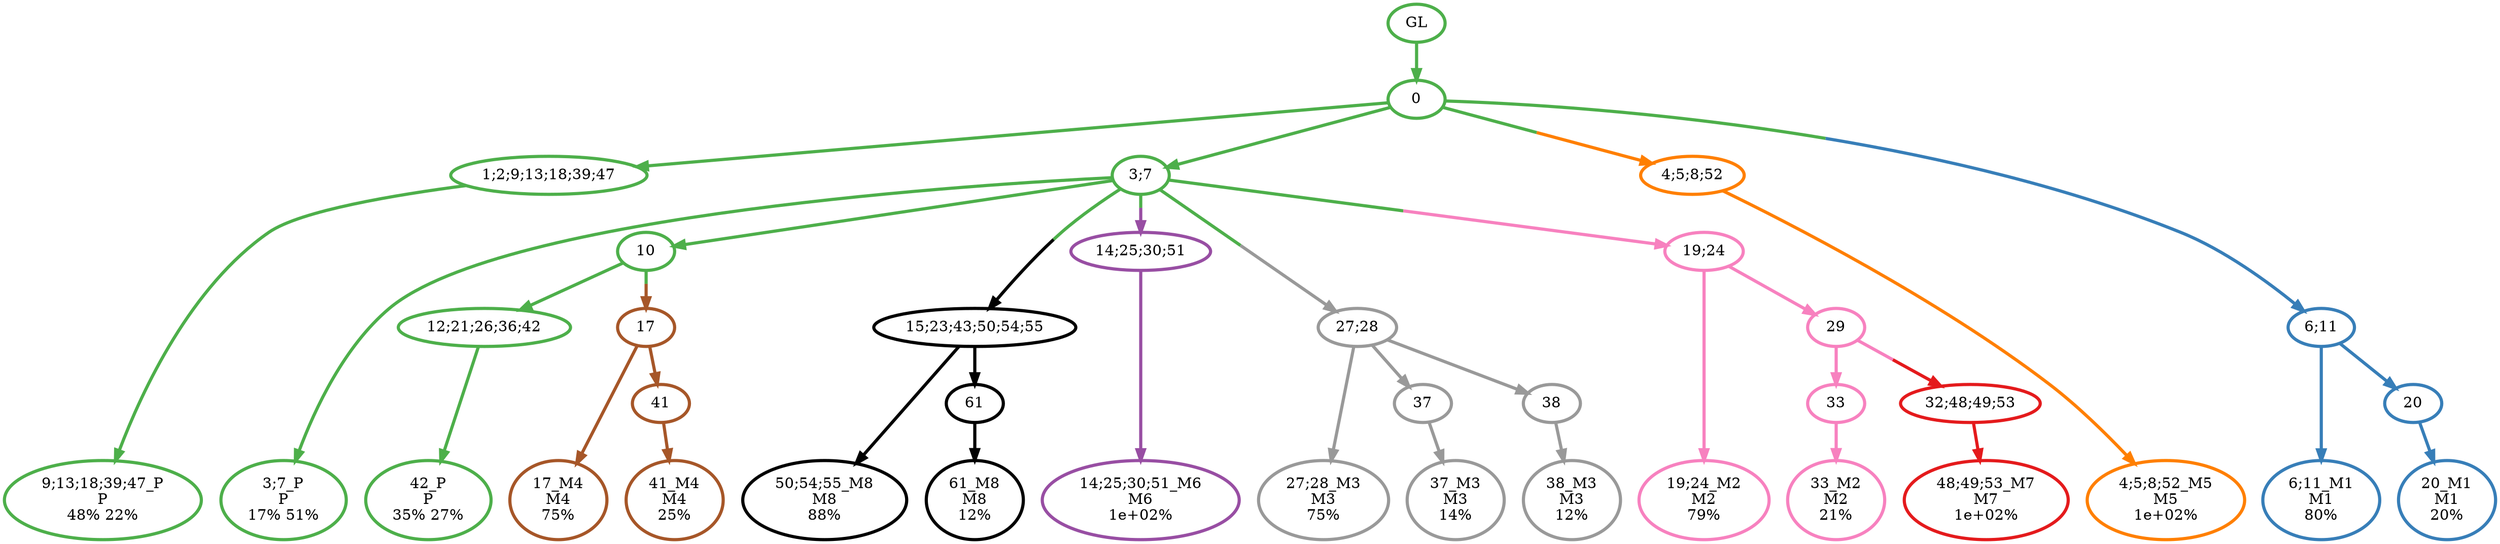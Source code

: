 digraph T {
	{
		rank=same
		34 [penwidth=3,colorscheme=set19,color=3,label="9;13;18;39;47_P\nP\n48% 22%"]
		32 [penwidth=3,colorscheme=set19,color=3,label="3;7_P\nP\n17% 51%"]
		29 [penwidth=3,colorscheme=set19,color=3,label="42_P\nP\n35% 27%"]
		28 [penwidth=3,colorscheme=set19,color=2,label="6;11_M1\nM1\n80%"]
		26 [penwidth=3,colorscheme=set19,color=2,label="20_M1\nM1\n20%"]
		25 [penwidth=3,colorscheme=set19,color=8,label="19;24_M2\nM2\n79%"]
		22 [penwidth=3,colorscheme=set19,color=8,label="33_M2\nM2\n21%"]
		21 [penwidth=3,colorscheme=set19,color=9,label="27;28_M3\nM3\n75%"]
		19 [penwidth=3,colorscheme=set19,color=9,label="37_M3\nM3\n14%"]
		17 [penwidth=3,colorscheme=set19,color=9,label="38_M3\nM3\n12%"]
		16 [penwidth=3,colorscheme=set19,color=7,label="17_M4\nM4\n75%"]
		14 [penwidth=3,colorscheme=set19,color=7,label="41_M4\nM4\n25%"]
		13 [penwidth=3,colorscheme=set19,color=5,label="4;5;8;52_M5\nM5\n1e+02%"]
		12 [penwidth=3,colorscheme=set19,color=4,label="14;25;30;51_M6\nM6\n1e+02%"]
		11 [penwidth=3,colorscheme=set19,color=1,label="48;49;53_M7\nM7\n1e+02%"]
		10 [penwidth=3,colorscheme=set19,color=10,label="50;54;55_M8\nM8\n88%"]
		8 [penwidth=3,colorscheme=set19,color=10,label="61_M8\nM8\n12%"]
	}
	37 [penwidth=3,colorscheme=set19,color=3,label="GL"]
	36 [penwidth=3,colorscheme=set19,color=3,label="0"]
	35 [penwidth=3,colorscheme=set19,color=3,label="1;2;9;13;18;39;47"]
	33 [penwidth=3,colorscheme=set19,color=3,label="3;7"]
	31 [penwidth=3,colorscheme=set19,color=3,label="10"]
	30 [penwidth=3,colorscheme=set19,color=3,label="12;21;26;36;42"]
	27 [penwidth=3,colorscheme=set19,color=2,label="20"]
	24 [penwidth=3,colorscheme=set19,color=8,label="29"]
	23 [penwidth=3,colorscheme=set19,color=8,label="33"]
	20 [penwidth=3,colorscheme=set19,color=9,label="37"]
	18 [penwidth=3,colorscheme=set19,color=9,label="38"]
	15 [penwidth=3,colorscheme=set19,color=7,label="41"]
	9 [penwidth=3,colorscheme=set19,color=10,label="61"]
	7 [penwidth=3,colorscheme=set19,color=1,label="32;48;49;53"]
	6 [penwidth=3,colorscheme=set19,color=10,label="15;23;43;50;54;55"]
	5 [penwidth=3,colorscheme=set19,color=4,label="14;25;30;51"]
	4 [penwidth=3,colorscheme=set19,color=5,label="4;5;8;52"]
	3 [penwidth=3,colorscheme=set19,color=7,label="17"]
	2 [penwidth=3,colorscheme=set19,color=9,label="27;28"]
	1 [penwidth=3,colorscheme=set19,color=8,label="19;24"]
	0 [penwidth=3,colorscheme=set19,color=2,label="6;11"]
	37 -> 36 [penwidth=3,colorscheme=set19,color=3]
	36 -> 33 [penwidth=3,colorscheme=set19,color=3]
	36 -> 35 [penwidth=3,colorscheme=set19,color=3]
	36 -> 4 [penwidth=3,colorscheme=set19,color="3;0.5:5"]
	36 -> 0 [penwidth=3,colorscheme=set19,color="3;0.5:2"]
	35 -> 34 [penwidth=3,colorscheme=set19,color=3]
	33 -> 32 [penwidth=3,colorscheme=set19,color=3]
	33 -> 31 [penwidth=3,colorscheme=set19,color=3]
	33 -> 6 [penwidth=3,colorscheme=set19,color="3;0.5:10"]
	33 -> 5 [penwidth=3,colorscheme=set19,color="3;0.5:4"]
	33 -> 2 [penwidth=3,colorscheme=set19,color="3;0.5:9"]
	33 -> 1 [penwidth=3,colorscheme=set19,color="3;0.5:8"]
	31 -> 30 [penwidth=3,colorscheme=set19,color=3]
	31 -> 3 [penwidth=3,colorscheme=set19,color="3;0.5:7"]
	30 -> 29 [penwidth=3,colorscheme=set19,color=3]
	27 -> 26 [penwidth=3,colorscheme=set19,color=2]
	24 -> 23 [penwidth=3,colorscheme=set19,color=8]
	24 -> 7 [penwidth=3,colorscheme=set19,color="8;0.5:1"]
	23 -> 22 [penwidth=3,colorscheme=set19,color=8]
	20 -> 19 [penwidth=3,colorscheme=set19,color=9]
	18 -> 17 [penwidth=3,colorscheme=set19,color=9]
	15 -> 14 [penwidth=3,colorscheme=set19,color=7]
	9 -> 8 [penwidth=3,colorscheme=set19,color=10]
	7 -> 11 [penwidth=3,colorscheme=set19,color=1]
	6 -> 10 [penwidth=3,colorscheme=set19,color=10]
	6 -> 9 [penwidth=3,colorscheme=set19,color=10]
	5 -> 12 [penwidth=3,colorscheme=set19,color=4]
	4 -> 13 [penwidth=3,colorscheme=set19,color=5]
	3 -> 16 [penwidth=3,colorscheme=set19,color=7]
	3 -> 15 [penwidth=3,colorscheme=set19,color=7]
	2 -> 21 [penwidth=3,colorscheme=set19,color=9]
	2 -> 20 [penwidth=3,colorscheme=set19,color=9]
	2 -> 18 [penwidth=3,colorscheme=set19,color=9]
	1 -> 25 [penwidth=3,colorscheme=set19,color=8]
	1 -> 24 [penwidth=3,colorscheme=set19,color=8]
	0 -> 28 [penwidth=3,colorscheme=set19,color=2]
	0 -> 27 [penwidth=3,colorscheme=set19,color=2]
}
